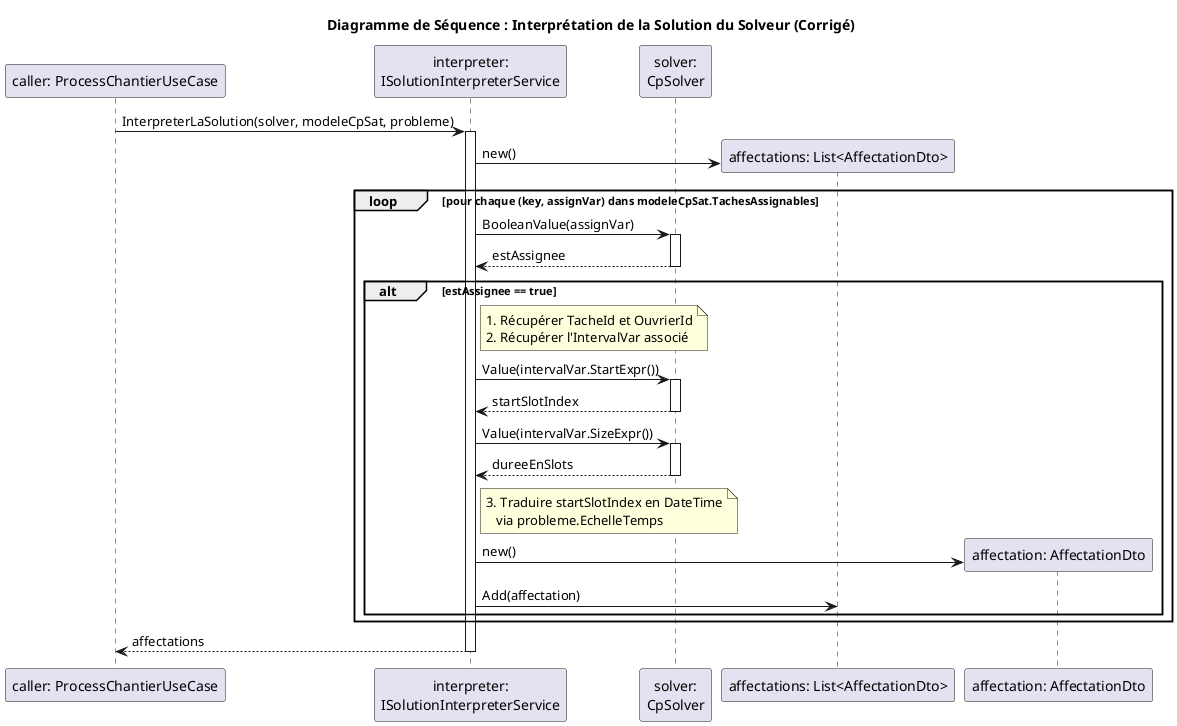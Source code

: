 @startuml
title Diagramme de Séquence : Interprétation de la Solution du Solveur (Corrigé)

participant "caller: ProcessChantierUseCase" as Caller
participant "interpreter:\nISolutionInterpreterService" as Interpreter
participant "solver:\nCpSolver" as Solver

Caller -> Interpreter : InterpreterLaSolution(solver, modeleCpSat, probleme)
activate Interpreter

create "affectations: List<AffectationDto>" as AffectationsList
Interpreter -> AffectationsList : new()

loop pour chaque (key, assignVar) dans modeleCpSat.TachesAssignables
    Interpreter -> Solver : BooleanValue(assignVar)
    activate Solver
    Solver --> Interpreter : estAssignee
    deactivate Solver
    
    alt estAssignee == true
        note right of Interpreter
            1. Récupérer TacheId et OuvrierId
            2. Récupérer l'IntervalVar associé
        end note

        Interpreter -> Solver : Value(intervalVar.StartExpr())
        activate Solver
        Solver --> Interpreter : startSlotIndex
        deactivate Solver

        Interpreter -> Solver : Value(intervalVar.SizeExpr())
        activate Solver
        Solver --> Interpreter : dureeEnSlots
        deactivate Solver
        
        note right of Interpreter
            3. Traduire startSlotIndex en DateTime
               via probleme.EchelleTemps
        end note
        
        create "affectation: AffectationDto" as Affectation
        Interpreter -> Affectation : new()
        Interpreter -> AffectationsList : Add(affectation)
    end
end

Interpreter --> Caller : affectations
deactivate Interpreter
@enduml